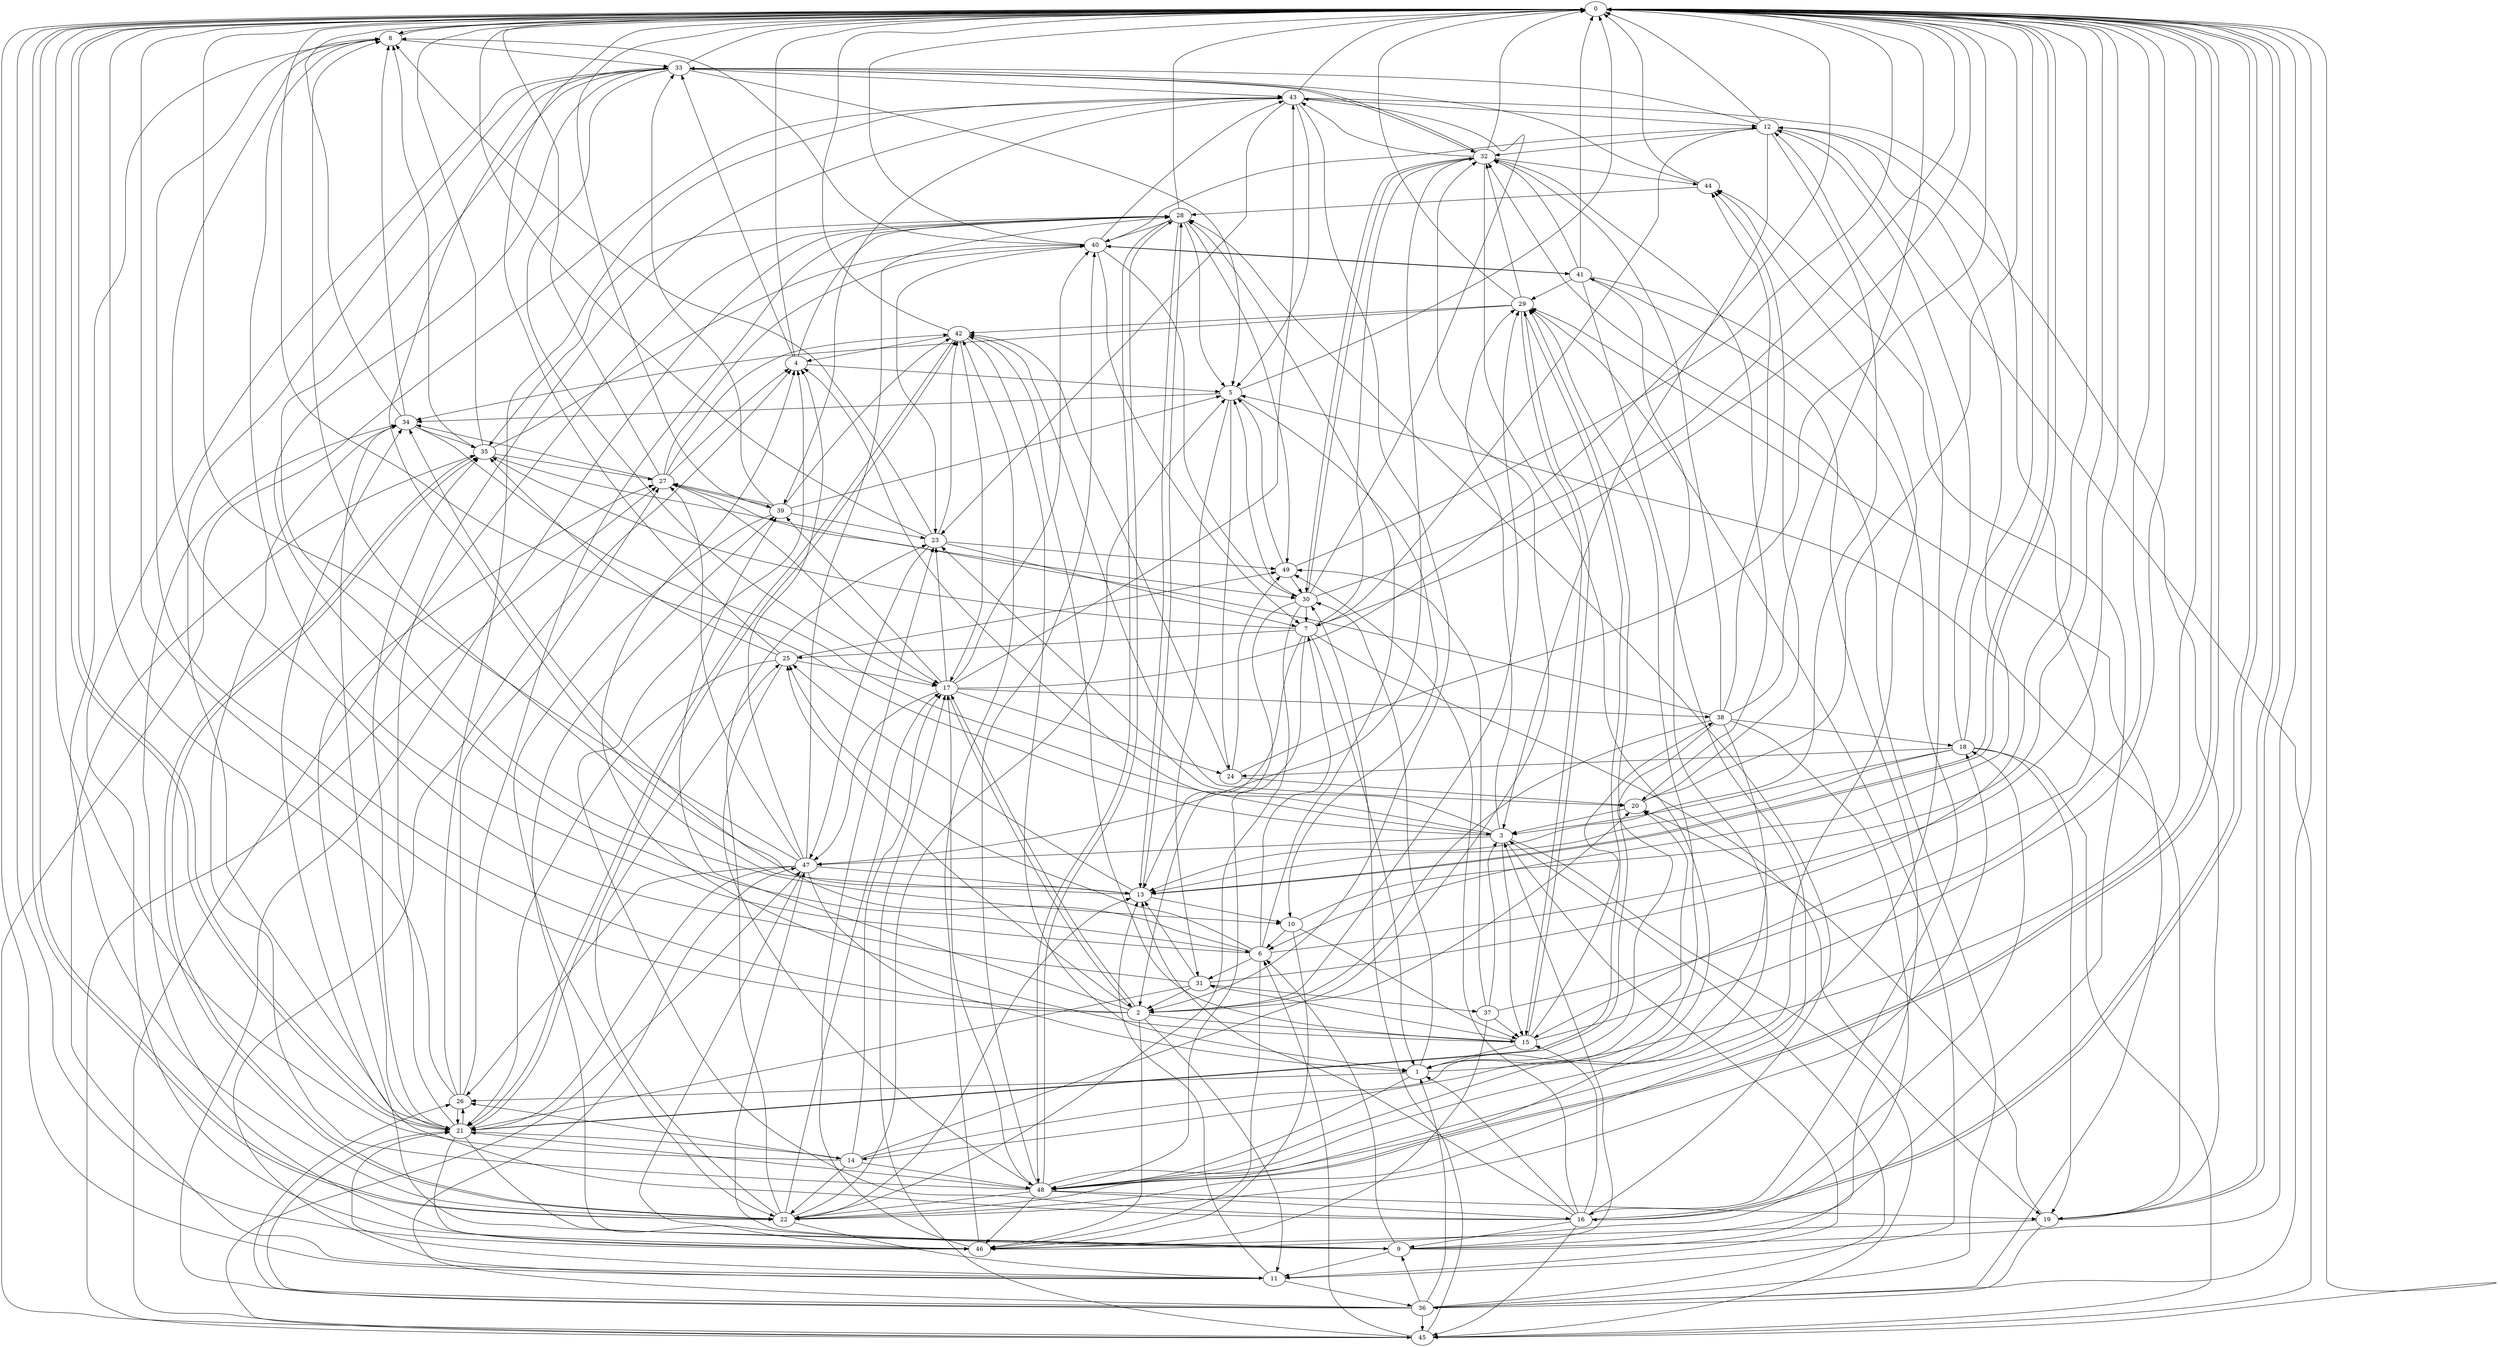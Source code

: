 strict digraph "" {
	0	 [component_delay=3];
	8	 [component_delay=3];
	0 -> 8	 [wire_delay=1];
	13	 [component_delay=3];
	0 -> 13	 [wire_delay=1];
	16	 [component_delay=3];
	0 -> 16	 [wire_delay=1];
	19	 [component_delay=3];
	0 -> 19	 [wire_delay=1];
	21	 [component_delay=3];
	0 -> 21	 [wire_delay=1];
	22	 [component_delay=3];
	0 -> 22	 [wire_delay=1];
	48	 [component_delay=3];
	0 -> 48	 [wire_delay=1];
	1	 [component_delay=3];
	1 -> 0	 [wire_delay=1];
	20	 [component_delay=3];
	1 -> 20	 [wire_delay=1];
	26	 [component_delay=3];
	1 -> 26	 [wire_delay=1];
	30	 [component_delay=3];
	1 -> 30	 [wire_delay=1];
	1 -> 48	 [wire_delay=1];
	2	 [component_delay=3];
	2 -> 0	 [wire_delay=1];
	2 -> 8	 [wire_delay=1];
	11	 [component_delay=3];
	2 -> 11	 [wire_delay=1];
	15	 [component_delay=3];
	2 -> 15	 [wire_delay=1];
	17	 [component_delay=3];
	2 -> 17	 [wire_delay=1];
	2 -> 20	 [wire_delay=1];
	25	 [component_delay=3];
	2 -> 25	 [wire_delay=1];
	29	 [component_delay=3];
	2 -> 29	 [wire_delay=1];
	39	 [component_delay=3];
	2 -> 39	 [wire_delay=1];
	46	 [component_delay=3];
	2 -> 46	 [wire_delay=1];
	3	 [component_delay=3];
	3 -> 0	 [wire_delay=1];
	4	 [component_delay=3];
	3 -> 4	 [wire_delay=1];
	3 -> 11	 [wire_delay=1];
	3 -> 15	 [wire_delay=1];
	23	 [component_delay=3];
	3 -> 23	 [wire_delay=1];
	3 -> 29	 [wire_delay=1];
	45	 [component_delay=3];
	3 -> 45	 [wire_delay=1];
	47	 [component_delay=3];
	3 -> 47	 [wire_delay=1];
	4 -> 0	 [wire_delay=1];
	5	 [component_delay=3];
	4 -> 5	 [wire_delay=1];
	28	 [component_delay=3];
	4 -> 28	 [wire_delay=1];
	33	 [component_delay=3];
	4 -> 33	 [wire_delay=1];
	5 -> 0	 [wire_delay=1];
	10	 [component_delay=3];
	5 -> 10	 [wire_delay=1];
	24	 [component_delay=3];
	5 -> 24	 [wire_delay=1];
	31	 [component_delay=3];
	5 -> 31	 [wire_delay=1];
	34	 [component_delay=3];
	5 -> 34	 [wire_delay=1];
	6	 [component_delay=3];
	6 -> 0	 [wire_delay=1];
	7	 [component_delay=3];
	6 -> 7	 [wire_delay=1];
	6 -> 8	 [wire_delay=1];
	6 -> 25	 [wire_delay=1];
	6 -> 28	 [wire_delay=1];
	6 -> 31	 [wire_delay=1];
	6 -> 34	 [wire_delay=1];
	6 -> 46	 [wire_delay=1];
	7 -> 0	 [wire_delay=1];
	7 -> 1	 [wire_delay=1];
	7 -> 13	 [wire_delay=1];
	7 -> 19	 [wire_delay=1];
	7 -> 25	 [wire_delay=1];
	32	 [component_delay=3];
	7 -> 32	 [wire_delay=1];
	35	 [component_delay=3];
	7 -> 35	 [wire_delay=1];
	7 -> 48	 [wire_delay=1];
	8 -> 0	 [wire_delay=1];
	8 -> 22	 [wire_delay=1];
	8 -> 33	 [wire_delay=1];
	9	 [component_delay=3];
	9 -> 0	 [wire_delay=1];
	9 -> 3	 [wire_delay=1];
	9 -> 6	 [wire_delay=1];
	9 -> 11	 [wire_delay=1];
	27	 [component_delay=3];
	9 -> 27	 [wire_delay=1];
	9 -> 39	 [wire_delay=1];
	41	 [component_delay=3];
	9 -> 41	 [wire_delay=1];
	44	 [component_delay=3];
	9 -> 44	 [wire_delay=1];
	9 -> 47	 [wire_delay=1];
	10 -> 0	 [wire_delay=1];
	10 -> 6	 [wire_delay=1];
	10 -> 15	 [wire_delay=1];
	10 -> 46	 [wire_delay=1];
	11 -> 0	 [wire_delay=1];
	11 -> 4	 [wire_delay=1];
	11 -> 13	 [wire_delay=1];
	11 -> 21	 [wire_delay=1];
	11 -> 29	 [wire_delay=1];
	11 -> 35	 [wire_delay=1];
	36	 [component_delay=3];
	11 -> 36	 [wire_delay=1];
	12	 [component_delay=3];
	12 -> 0	 [wire_delay=1];
	12 -> 3	 [wire_delay=1];
	12 -> 6	 [wire_delay=1];
	12 -> 7	 [wire_delay=1];
	12 -> 13	 [wire_delay=1];
	12 -> 32	 [wire_delay=1];
	12 -> 33	 [wire_delay=1];
	12 -> 45	 [wire_delay=1];
	13 -> 0	 [wire_delay=1];
	13 -> 8	 [wire_delay=1];
	13 -> 10	 [wire_delay=1];
	13 -> 25	 [wire_delay=1];
	13 -> 28	 [wire_delay=1];
	13 -> 33	 [wire_delay=1];
	14	 [component_delay=3];
	14 -> 0	 [wire_delay=1];
	14 -> 17	 [wire_delay=1];
	14 -> 22	 [wire_delay=1];
	14 -> 26	 [wire_delay=1];
	14 -> 29	 [wire_delay=1];
	14 -> 32	 [wire_delay=1];
	14 -> 48	 [wire_delay=1];
	15 -> 0	 [wire_delay=1];
	15 -> 1	 [wire_delay=1];
	15 -> 4	 [wire_delay=1];
	15 -> 29	 [wire_delay=1];
	15 -> 31	 [wire_delay=1];
	38	 [component_delay=3];
	15 -> 38	 [wire_delay=1];
	42	 [component_delay=3];
	15 -> 42	 [wire_delay=1];
	16 -> 0	 [wire_delay=1];
	16 -> 1	 [wire_delay=1];
	16 -> 4	 [wire_delay=1];
	16 -> 9	 [wire_delay=1];
	16 -> 13	 [wire_delay=1];
	16 -> 15	 [wire_delay=1];
	18	 [component_delay=3];
	16 -> 18	 [wire_delay=1];
	16 -> 28	 [wire_delay=1];
	16 -> 34	 [wire_delay=1];
	16 -> 45	 [wire_delay=1];
	49	 [component_delay=3];
	16 -> 49	 [wire_delay=1];
	17 -> 0	 [wire_delay=1];
	17 -> 2	 [wire_delay=1];
	17 -> 23	 [wire_delay=1];
	17 -> 24	 [wire_delay=1];
	17 -> 38	 [wire_delay=1];
	17 -> 39	 [wire_delay=1];
	40	 [component_delay=3];
	17 -> 40	 [wire_delay=1];
	43	 [component_delay=3];
	17 -> 43	 [wire_delay=1];
	17 -> 47	 [wire_delay=1];
	18 -> 0	 [wire_delay=1];
	18 -> 3	 [wire_delay=1];
	18 -> 12	 [wire_delay=1];
	18 -> 13	 [wire_delay=1];
	18 -> 19	 [wire_delay=1];
	18 -> 24	 [wire_delay=1];
	18 -> 45	 [wire_delay=1];
	19 -> 0	 [wire_delay=1];
	19 -> 5	 [wire_delay=1];
	19 -> 12	 [wire_delay=1];
	19 -> 20	 [wire_delay=1];
	19 -> 36	 [wire_delay=1];
	19 -> 46	 [wire_delay=1];
	20 -> 0	 [wire_delay=1];
	20 -> 3	 [wire_delay=1];
	20 -> 44	 [wire_delay=1];
	21 -> 0	 [wire_delay=1];
	21 -> 9	 [wire_delay=1];
	21 -> 14	 [wire_delay=1];
	21 -> 26	 [wire_delay=1];
	21 -> 29	 [wire_delay=1];
	21 -> 34	 [wire_delay=1];
	21 -> 35	 [wire_delay=1];
	21 -> 42	 [wire_delay=1];
	21 -> 43	 [wire_delay=1];
	21 -> 46	 [wire_delay=1];
	22 -> 0	 [wire_delay=1];
	22 -> 5	 [wire_delay=1];
	22 -> 11	 [wire_delay=1];
	22 -> 13	 [wire_delay=1];
	22 -> 17	 [wire_delay=1];
	22 -> 18	 [wire_delay=1];
	22 -> 23	 [wire_delay=1];
	22 -> 25	 [wire_delay=1];
	22 -> 35	 [wire_delay=1];
	23 -> 0	 [wire_delay=1];
	23 -> 7	 [wire_delay=1];
	23 -> 8	 [wire_delay=1];
	23 -> 42	 [wire_delay=1];
	23 -> 47	 [wire_delay=1];
	23 -> 49	 [wire_delay=1];
	24 -> 0	 [wire_delay=1];
	24 -> 20	 [wire_delay=1];
	24 -> 42	 [wire_delay=1];
	24 -> 49	 [wire_delay=1];
	25 -> 0	 [wire_delay=1];
	25 -> 17	 [wire_delay=1];
	25 -> 21	 [wire_delay=1];
	25 -> 35	 [wire_delay=1];
	25 -> 48	 [wire_delay=1];
	25 -> 49	 [wire_delay=1];
	26 -> 0	 [wire_delay=1];
	26 -> 21	 [wire_delay=1];
	26 -> 27	 [wire_delay=1];
	26 -> 28	 [wire_delay=1];
	26 -> 43	 [wire_delay=1];
	27 -> 0	 [wire_delay=1];
	27 -> 4	 [wire_delay=1];
	27 -> 17	 [wire_delay=1];
	27 -> 34	 [wire_delay=1];
	27 -> 39	 [wire_delay=1];
	27 -> 40	 [wire_delay=1];
	27 -> 42	 [wire_delay=1];
	28 -> 0	 [wire_delay=1];
	28 -> 5	 [wire_delay=1];
	28 -> 13	 [wire_delay=1];
	28 -> 35	 [wire_delay=1];
	28 -> 40	 [wire_delay=1];
	28 -> 48	 [wire_delay=1];
	28 -> 49	 [wire_delay=1];
	29 -> 0	 [wire_delay=1];
	29 -> 15	 [wire_delay=1];
	29 -> 21	 [wire_delay=1];
	29 -> 32	 [wire_delay=1];
	29 -> 34	 [wire_delay=1];
	29 -> 42	 [wire_delay=1];
	30 -> 0	 [wire_delay=1];
	30 -> 2	 [wire_delay=1];
	30 -> 5	 [wire_delay=1];
	30 -> 7	 [wire_delay=1];
	30 -> 22	 [wire_delay=1];
	30 -> 32	 [wire_delay=1];
	30 -> 43	 [wire_delay=1];
	31 -> 0	 [wire_delay=1];
	31 -> 2	 [wire_delay=1];
	31 -> 8	 [wire_delay=1];
	31 -> 13	 [wire_delay=1];
	31 -> 21	 [wire_delay=1];
	37	 [component_delay=3];
	31 -> 37	 [wire_delay=1];
	32 -> 0	 [wire_delay=1];
	32 -> 20	 [wire_delay=1];
	32 -> 22	 [wire_delay=1];
	32 -> 30	 [wire_delay=1];
	32 -> 33	 [wire_delay=1];
	32 -> 43	 [wire_delay=1];
	32 -> 44	 [wire_delay=1];
	32 -> 47	 [wire_delay=1];
	33 -> 0	 [wire_delay=1];
	33 -> 5	 [wire_delay=1];
	33 -> 6	 [wire_delay=1];
	33 -> 10	 [wire_delay=1];
	33 -> 17	 [wire_delay=1];
	33 -> 21	 [wire_delay=1];
	33 -> 32	 [wire_delay=1];
	33 -> 43	 [wire_delay=1];
	33 -> 46	 [wire_delay=1];
	34 -> 0	 [wire_delay=1];
	34 -> 3	 [wire_delay=1];
	34 -> 8	 [wire_delay=1];
	34 -> 35	 [wire_delay=1];
	35 -> 0	 [wire_delay=1];
	35 -> 8	 [wire_delay=1];
	35 -> 22	 [wire_delay=1];
	35 -> 27	 [wire_delay=1];
	35 -> 30	 [wire_delay=1];
	35 -> 40	 [wire_delay=1];
	36 -> 0	 [wire_delay=1];
	36 -> 1	 [wire_delay=1];
	36 -> 3	 [wire_delay=1];
	36 -> 9	 [wire_delay=1];
	36 -> 21	 [wire_delay=1];
	36 -> 26	 [wire_delay=1];
	36 -> 28	 [wire_delay=1];
	36 -> 29	 [wire_delay=1];
	36 -> 32	 [wire_delay=1];
	36 -> 45	 [wire_delay=1];
	36 -> 47	 [wire_delay=1];
	37 -> 0	 [wire_delay=1];
	37 -> 3	 [wire_delay=1];
	37 -> 15	 [wire_delay=1];
	37 -> 46	 [wire_delay=1];
	37 -> 49	 [wire_delay=1];
	38 -> 0	 [wire_delay=1];
	38 -> 1	 [wire_delay=1];
	38 -> 2	 [wire_delay=1];
	38 -> 14	 [wire_delay=1];
	38 -> 18	 [wire_delay=1];
	38 -> 27	 [wire_delay=1];
	38 -> 32	 [wire_delay=1];
	38 -> 44	 [wire_delay=1];
	38 -> 46	 [wire_delay=1];
	39 -> 0	 [wire_delay=1];
	39 -> 5	 [wire_delay=1];
	39 -> 22	 [wire_delay=1];
	39 -> 23	 [wire_delay=1];
	39 -> 27	 [wire_delay=1];
	39 -> 33	 [wire_delay=1];
	39 -> 42	 [wire_delay=1];
	40 -> 0	 [wire_delay=1];
	40 -> 7	 [wire_delay=1];
	40 -> 8	 [wire_delay=1];
	40 -> 12	 [wire_delay=1];
	40 -> 23	 [wire_delay=1];
	40 -> 30	 [wire_delay=1];
	40 -> 41	 [wire_delay=1];
	40 -> 43	 [wire_delay=1];
	41 -> 0	 [wire_delay=1];
	41 -> 16	 [wire_delay=1];
	41 -> 22	 [wire_delay=1];
	41 -> 29	 [wire_delay=1];
	41 -> 32	 [wire_delay=1];
	41 -> 40	 [wire_delay=1];
	41 -> 48	 [wire_delay=1];
	42 -> 0	 [wire_delay=1];
	42 -> 1	 [wire_delay=1];
	42 -> 4	 [wire_delay=1];
	42 -> 17	 [wire_delay=1];
	42 -> 20	 [wire_delay=1];
	42 -> 21	 [wire_delay=1];
	43 -> 0	 [wire_delay=1];
	43 -> 2	 [wire_delay=1];
	43 -> 5	 [wire_delay=1];
	43 -> 12	 [wire_delay=1];
	43 -> 15	 [wire_delay=1];
	43 -> 23	 [wire_delay=1];
	43 -> 39	 [wire_delay=1];
	43 -> 45	 [wire_delay=1];
	44 -> 0	 [wire_delay=1];
	44 -> 28	 [wire_delay=1];
	44 -> 33	 [wire_delay=1];
	45 -> 0	 [wire_delay=1];
	45 -> 6	 [wire_delay=1];
	45 -> 17	 [wire_delay=1];
	45 -> 27	 [wire_delay=1];
	45 -> 28	 [wire_delay=1];
	45 -> 30	 [wire_delay=1];
	45 -> 47	 [wire_delay=1];
	46 -> 0	 [wire_delay=1];
	46 -> 23	 [wire_delay=1];
	46 -> 34	 [wire_delay=1];
	46 -> 42	 [wire_delay=1];
	47 -> 0	 [wire_delay=1];
	47 -> 1	 [wire_delay=1];
	47 -> 4	 [wire_delay=1];
	47 -> 13	 [wire_delay=1];
	47 -> 21	 [wire_delay=1];
	47 -> 26	 [wire_delay=1];
	47 -> 27	 [wire_delay=1];
	47 -> 28	 [wire_delay=1];
	47 -> 46	 [wire_delay=1];
	48 -> 0	 [wire_delay=1];
	48 -> 12	 [wire_delay=1];
	48 -> 16	 [wire_delay=1];
	48 -> 17	 [wire_delay=1];
	48 -> 19	 [wire_delay=1];
	48 -> 21	 [wire_delay=1];
	48 -> 22	 [wire_delay=1];
	48 -> 28	 [wire_delay=1];
	48 -> 34	 [wire_delay=1];
	48 -> 40	 [wire_delay=1];
	48 -> 44	 [wire_delay=1];
	48 -> 46	 [wire_delay=1];
	49 -> 0	 [wire_delay=1];
	49 -> 5	 [wire_delay=1];
	49 -> 30	 [wire_delay=1];
}
